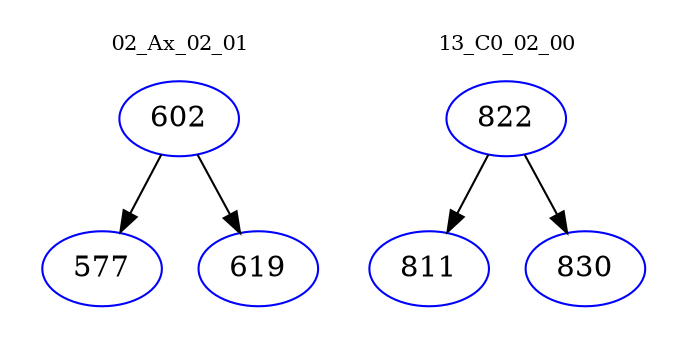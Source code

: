 digraph{
subgraph cluster_0 {
color = white
label = "02_Ax_02_01";
fontsize=10;
T0_602 [label="602", color="blue"]
T0_602 -> T0_577 [color="black"]
T0_577 [label="577", color="blue"]
T0_602 -> T0_619 [color="black"]
T0_619 [label="619", color="blue"]
}
subgraph cluster_1 {
color = white
label = "13_C0_02_00";
fontsize=10;
T1_822 [label="822", color="blue"]
T1_822 -> T1_811 [color="black"]
T1_811 [label="811", color="blue"]
T1_822 -> T1_830 [color="black"]
T1_830 [label="830", color="blue"]
}
}
